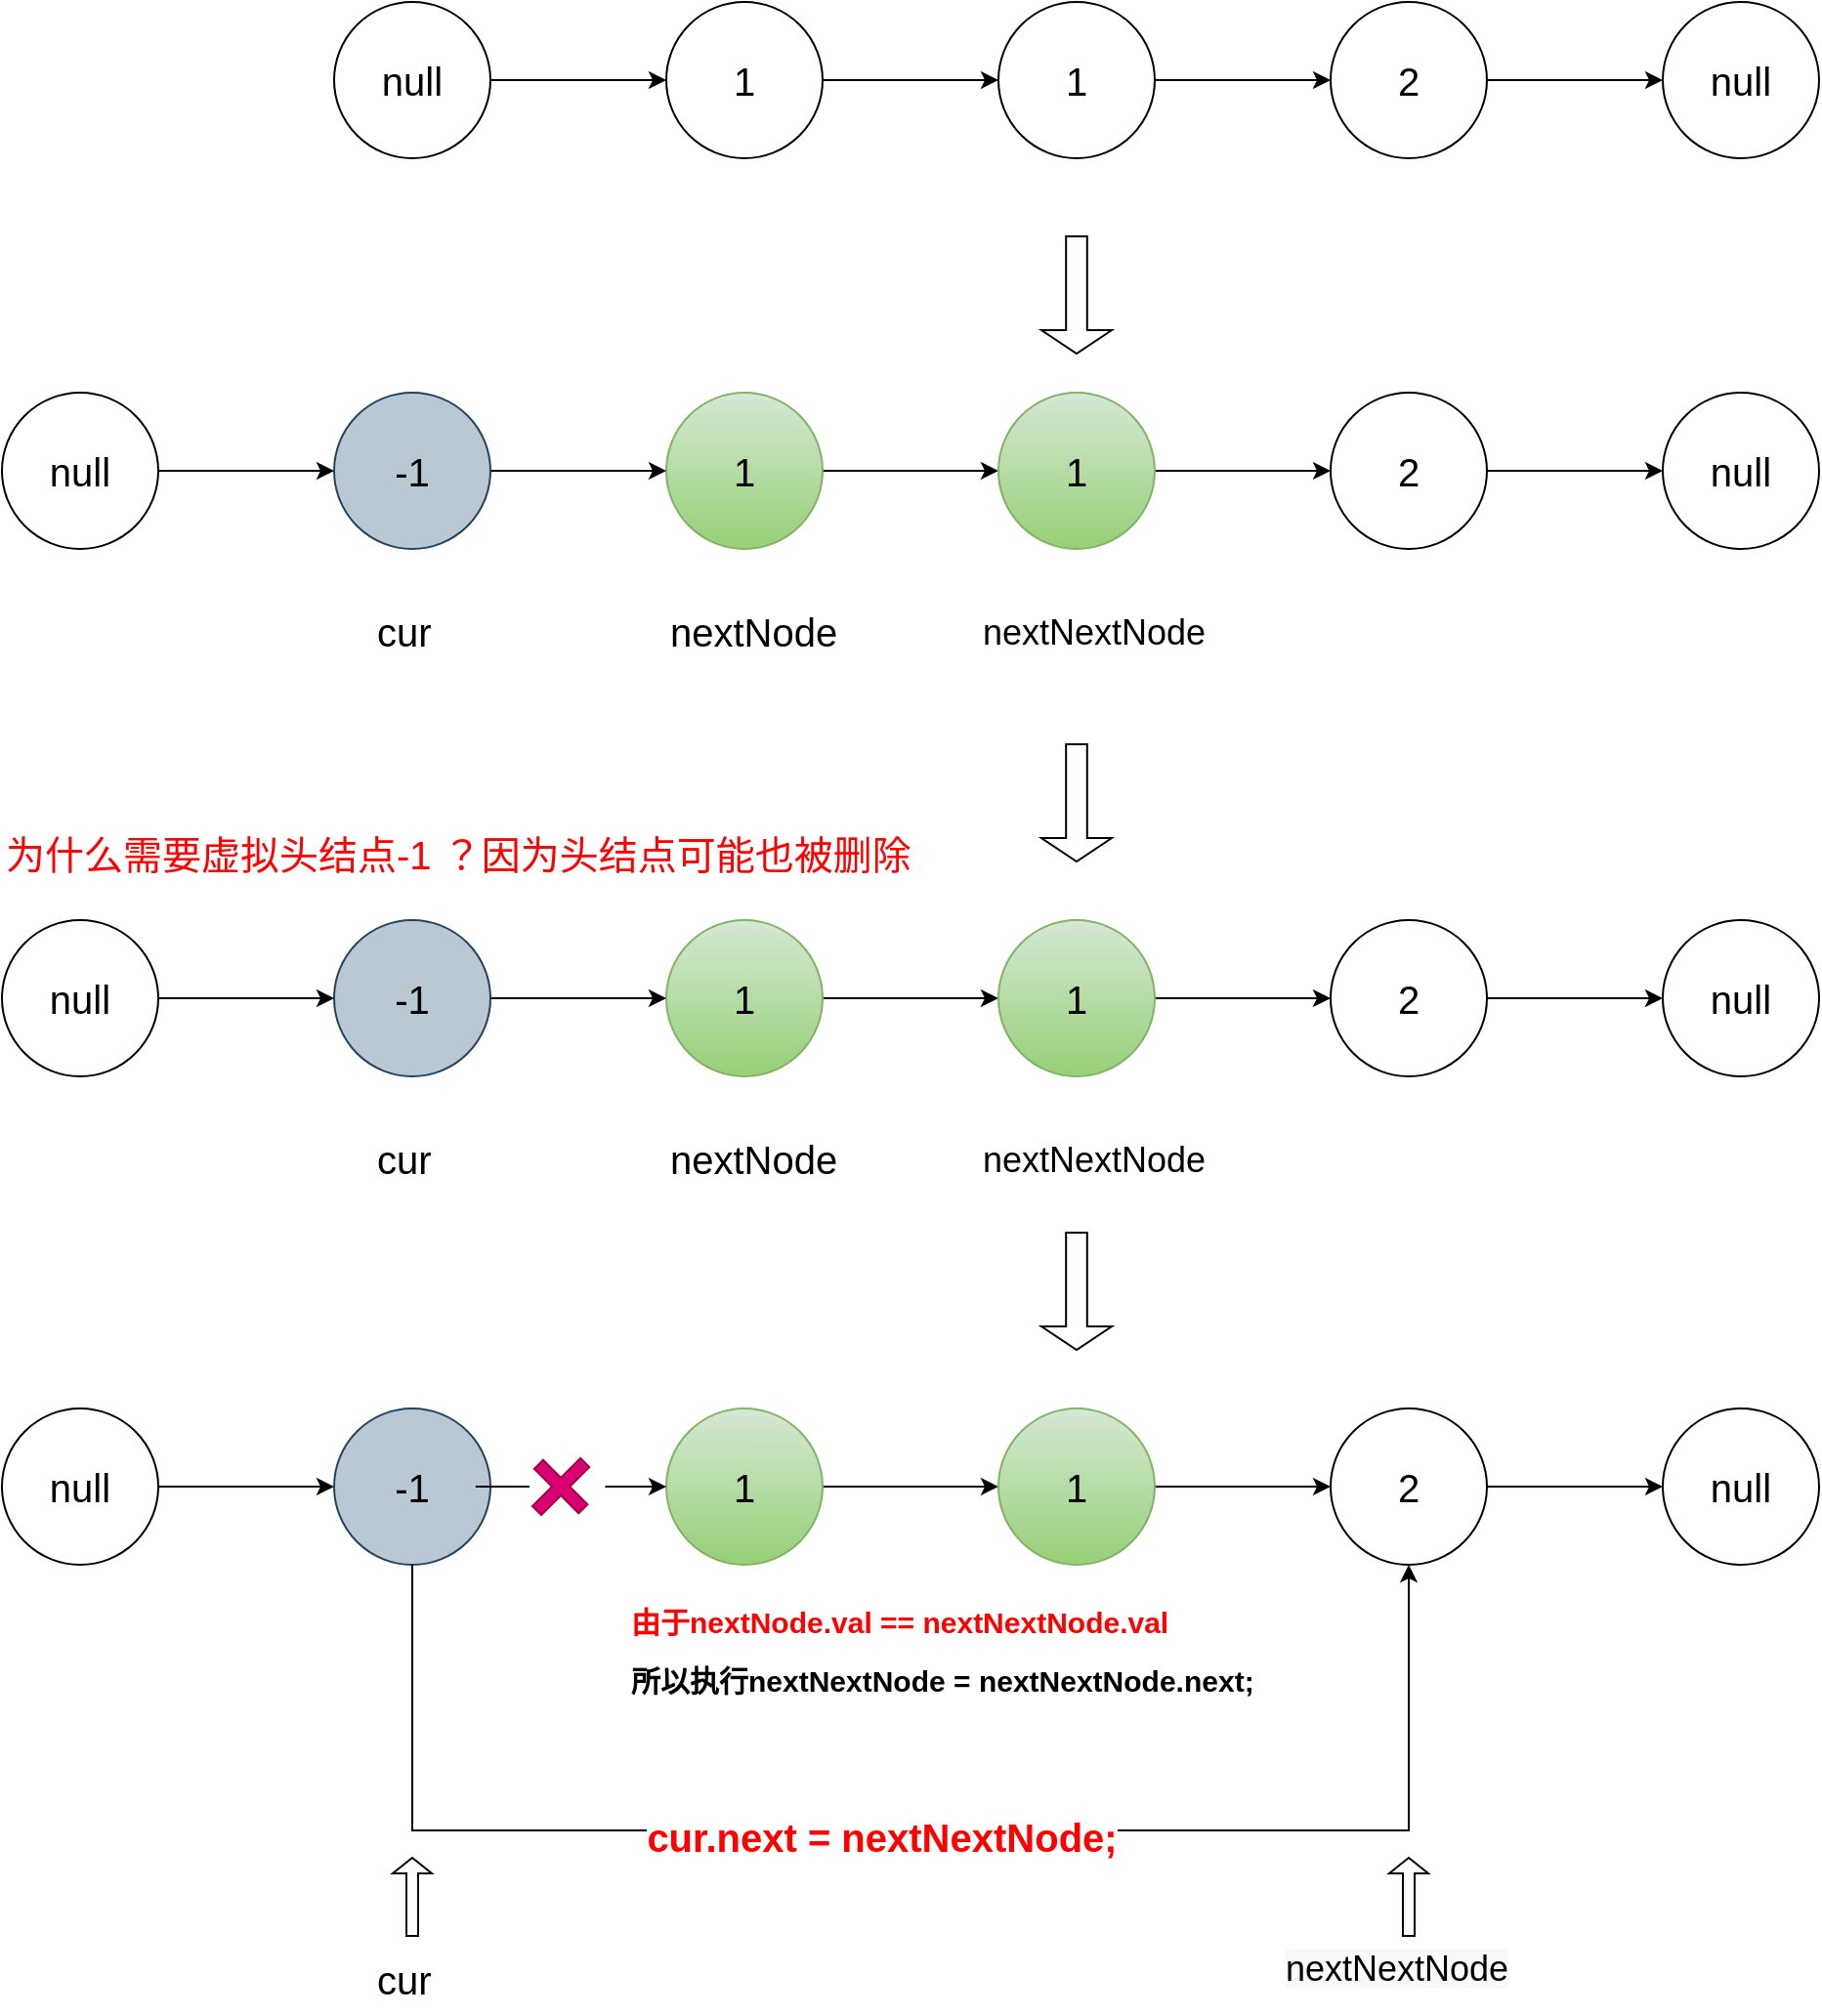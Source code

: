 <mxfile version="16.5.1" type="device"><diagram id="c6Ljbx1jR4-q-obHSzbx" name="第 1 页"><mxGraphModel dx="1929" dy="857" grid="1" gridSize="10" guides="1" tooltips="1" connect="1" arrows="1" fold="1" page="1" pageScale="1" pageWidth="827" pageHeight="1169" math="0" shadow="0"><root><mxCell id="0"/><mxCell id="1" parent="0"/><mxCell id="GvH6P6Ad7JUST9qgzB0j-6" style="edgeStyle=orthogonalEdgeStyle;rounded=0;orthogonalLoop=1;jettySize=auto;html=1;entryX=0;entryY=0.5;entryDx=0;entryDy=0;fontSize=20;" parent="1" source="GvH6P6Ad7JUST9qgzB0j-1" target="GvH6P6Ad7JUST9qgzB0j-3" edge="1"><mxGeometry relative="1" as="geometry"/></mxCell><mxCell id="GvH6P6Ad7JUST9qgzB0j-1" value="1" style="ellipse;whiteSpace=wrap;html=1;aspect=fixed;fontSize=20;" parent="1" vertex="1"><mxGeometry x="130" y="340" width="80" height="80" as="geometry"/></mxCell><mxCell id="GvH6P6Ad7JUST9qgzB0j-9" value="" style="edgeStyle=orthogonalEdgeStyle;rounded=0;orthogonalLoop=1;jettySize=auto;html=1;fontSize=20;" parent="1" source="GvH6P6Ad7JUST9qgzB0j-3" target="GvH6P6Ad7JUST9qgzB0j-4" edge="1"><mxGeometry relative="1" as="geometry"/></mxCell><mxCell id="GvH6P6Ad7JUST9qgzB0j-3" value="1" style="ellipse;whiteSpace=wrap;html=1;aspect=fixed;fontSize=20;" parent="1" vertex="1"><mxGeometry x="300" y="340" width="80" height="80" as="geometry"/></mxCell><mxCell id="GvH6P6Ad7JUST9qgzB0j-10" value="" style="edgeStyle=orthogonalEdgeStyle;rounded=0;orthogonalLoop=1;jettySize=auto;html=1;fontSize=20;" parent="1" source="GvH6P6Ad7JUST9qgzB0j-4" target="GvH6P6Ad7JUST9qgzB0j-5" edge="1"><mxGeometry relative="1" as="geometry"/></mxCell><mxCell id="GvH6P6Ad7JUST9qgzB0j-4" value="2" style="ellipse;whiteSpace=wrap;html=1;aspect=fixed;fontSize=20;" parent="1" vertex="1"><mxGeometry x="470" y="340" width="80" height="80" as="geometry"/></mxCell><mxCell id="GvH6P6Ad7JUST9qgzB0j-5" value="null" style="ellipse;whiteSpace=wrap;html=1;aspect=fixed;fontSize=20;" parent="1" vertex="1"><mxGeometry x="640" y="340" width="80" height="80" as="geometry"/></mxCell><mxCell id="GvH6P6Ad7JUST9qgzB0j-12" style="edgeStyle=orthogonalEdgeStyle;rounded=0;orthogonalLoop=1;jettySize=auto;html=1;entryX=0;entryY=0.5;entryDx=0;entryDy=0;fontSize=20;" parent="1" source="GvH6P6Ad7JUST9qgzB0j-13" target="GvH6P6Ad7JUST9qgzB0j-15" edge="1"><mxGeometry relative="1" as="geometry"/></mxCell><mxCell id="GvH6P6Ad7JUST9qgzB0j-13" value="1" style="ellipse;whiteSpace=wrap;html=1;aspect=fixed;fontSize=20;fillColor=#d5e8d4;gradientColor=#97d077;strokeColor=#82b366;" parent="1" vertex="1"><mxGeometry x="130" y="540" width="80" height="80" as="geometry"/></mxCell><mxCell id="GvH6P6Ad7JUST9qgzB0j-14" value="" style="edgeStyle=orthogonalEdgeStyle;rounded=0;orthogonalLoop=1;jettySize=auto;html=1;fontSize=20;" parent="1" source="GvH6P6Ad7JUST9qgzB0j-15" target="GvH6P6Ad7JUST9qgzB0j-17" edge="1"><mxGeometry relative="1" as="geometry"/></mxCell><mxCell id="GvH6P6Ad7JUST9qgzB0j-15" value="1" style="ellipse;whiteSpace=wrap;html=1;aspect=fixed;fontSize=20;fillColor=#d5e8d4;strokeColor=#82b366;gradientColor=#97d077;" parent="1" vertex="1"><mxGeometry x="300" y="540" width="80" height="80" as="geometry"/></mxCell><mxCell id="GvH6P6Ad7JUST9qgzB0j-16" value="" style="edgeStyle=orthogonalEdgeStyle;rounded=0;orthogonalLoop=1;jettySize=auto;html=1;fontSize=20;" parent="1" source="GvH6P6Ad7JUST9qgzB0j-17" target="GvH6P6Ad7JUST9qgzB0j-18" edge="1"><mxGeometry relative="1" as="geometry"/></mxCell><mxCell id="GvH6P6Ad7JUST9qgzB0j-17" value="2" style="ellipse;whiteSpace=wrap;html=1;aspect=fixed;fontSize=20;" parent="1" vertex="1"><mxGeometry x="470" y="540" width="80" height="80" as="geometry"/></mxCell><mxCell id="GvH6P6Ad7JUST9qgzB0j-18" value="null" style="ellipse;whiteSpace=wrap;html=1;aspect=fixed;fontSize=20;" parent="1" vertex="1"><mxGeometry x="640" y="540" width="80" height="80" as="geometry"/></mxCell><mxCell id="GvH6P6Ad7JUST9qgzB0j-22" value="" style="shape=singleArrow;direction=south;whiteSpace=wrap;html=1;fontSize=20;" parent="1" vertex="1"><mxGeometry x="322" y="460" width="36" height="60" as="geometry"/></mxCell><mxCell id="GvH6P6Ad7JUST9qgzB0j-26" value="" style="edgeStyle=orthogonalEdgeStyle;rounded=0;orthogonalLoop=1;jettySize=auto;html=1;fontSize=20;" parent="1" source="GvH6P6Ad7JUST9qgzB0j-25" target="GvH6P6Ad7JUST9qgzB0j-1" edge="1"><mxGeometry relative="1" as="geometry"/></mxCell><mxCell id="GvH6P6Ad7JUST9qgzB0j-25" value="null" style="ellipse;whiteSpace=wrap;html=1;aspect=fixed;fontSize=20;" parent="1" vertex="1"><mxGeometry x="-40" y="340" width="80" height="80" as="geometry"/></mxCell><mxCell id="GvH6P6Ad7JUST9qgzB0j-27" value="" style="edgeStyle=orthogonalEdgeStyle;rounded=0;orthogonalLoop=1;jettySize=auto;html=1;fontSize=20;" parent="1" source="GvH6P6Ad7JUST9qgzB0j-28" edge="1"><mxGeometry relative="1" as="geometry"><mxPoint x="130" y="580" as="targetPoint"/></mxGeometry></mxCell><mxCell id="GvH6P6Ad7JUST9qgzB0j-28" value="-1" style="ellipse;whiteSpace=wrap;html=1;aspect=fixed;fontSize=20;fillColor=#bac8d3;strokeColor=#23445d;" parent="1" vertex="1"><mxGeometry x="-40" y="540" width="80" height="80" as="geometry"/></mxCell><mxCell id="S1pW-apco-6yBGCxsLZE-2" value="" style="edgeStyle=orthogonalEdgeStyle;rounded=0;orthogonalLoop=1;jettySize=auto;html=1;" edge="1" parent="1" source="S1pW-apco-6yBGCxsLZE-1" target="GvH6P6Ad7JUST9qgzB0j-28"><mxGeometry relative="1" as="geometry"/></mxCell><mxCell id="S1pW-apco-6yBGCxsLZE-1" value="null" style="ellipse;whiteSpace=wrap;html=1;aspect=fixed;fontSize=20;" vertex="1" parent="1"><mxGeometry x="-210" y="540" width="80" height="80" as="geometry"/></mxCell><mxCell id="S1pW-apco-6yBGCxsLZE-3" value="&lt;span&gt;&lt;div class=&quot;ql-code-block ql-long-66405214 ql-direction-ltr ql-authorBlock-66405214&quot; style=&quot;line-height: 100%&quot;&gt;&lt;span class=&quot;ql-token hljs-variable&quot;&gt;&lt;font style=&quot;font-size: 20px&quot;&gt;cur&lt;/font&gt;&lt;/span&gt; &lt;/div&gt;&lt;/span&gt;" style="text;whiteSpace=wrap;html=1;" vertex="1" parent="1"><mxGeometry x="-20" y="650" width="40" height="30" as="geometry"/></mxCell><mxCell id="S1pW-apco-6yBGCxsLZE-4" value="&lt;span&gt;&lt;div class=&quot;ql-code-block ql-long-66405214 ql-direction-ltr ql-authorBlock-66405214&quot; style=&quot;line-height: 100%&quot;&gt;&lt;span class=&quot;ql-token hljs-variable&quot;&gt;&lt;font style=&quot;font-size: 20px&quot;&gt;nextNode&lt;/font&gt;&lt;/span&gt;&lt;/div&gt;&lt;/span&gt;" style="text;whiteSpace=wrap;html=1;" vertex="1" parent="1"><mxGeometry x="130" y="650" width="90" height="30" as="geometry"/></mxCell><mxCell id="S1pW-apco-6yBGCxsLZE-7" value="&lt;span&gt;&lt;div class=&quot;ql-code-block ql-long-66405214 ql-direction-ltr ql-authorBlock-66405214&quot; style=&quot;line-height: 100%&quot;&gt;&lt;span class=&quot;ql-token hljs-variable&quot;&gt;&lt;font style=&quot;font-size: 18px&quot;&gt;nextNextNode&lt;/font&gt;&lt;/span&gt;&lt;/div&gt;&lt;/span&gt;" style="text;whiteSpace=wrap;html=1;" vertex="1" parent="1"><mxGeometry x="290" y="650" width="90" height="30" as="geometry"/></mxCell><mxCell id="S1pW-apco-6yBGCxsLZE-23" style="edgeStyle=orthogonalEdgeStyle;rounded=0;orthogonalLoop=1;jettySize=auto;html=1;entryX=0;entryY=0.5;entryDx=0;entryDy=0;fontSize=20;" edge="1" parent="1" source="S1pW-apco-6yBGCxsLZE-24" target="S1pW-apco-6yBGCxsLZE-26"><mxGeometry relative="1" as="geometry"/></mxCell><mxCell id="S1pW-apco-6yBGCxsLZE-24" value="1" style="ellipse;whiteSpace=wrap;html=1;aspect=fixed;fontSize=20;fillColor=#d5e8d4;gradientColor=#97d077;strokeColor=#82b366;" vertex="1" parent="1"><mxGeometry x="130" y="810" width="80" height="80" as="geometry"/></mxCell><mxCell id="S1pW-apco-6yBGCxsLZE-25" value="" style="edgeStyle=orthogonalEdgeStyle;rounded=0;orthogonalLoop=1;jettySize=auto;html=1;fontSize=20;" edge="1" parent="1" source="S1pW-apco-6yBGCxsLZE-26" target="S1pW-apco-6yBGCxsLZE-28"><mxGeometry relative="1" as="geometry"/></mxCell><mxCell id="S1pW-apco-6yBGCxsLZE-26" value="1" style="ellipse;whiteSpace=wrap;html=1;aspect=fixed;fontSize=20;fillColor=#d5e8d4;strokeColor=#82b366;gradientColor=#97d077;" vertex="1" parent="1"><mxGeometry x="300" y="810" width="80" height="80" as="geometry"/></mxCell><mxCell id="S1pW-apco-6yBGCxsLZE-27" value="" style="edgeStyle=orthogonalEdgeStyle;rounded=0;orthogonalLoop=1;jettySize=auto;html=1;fontSize=20;" edge="1" parent="1" source="S1pW-apco-6yBGCxsLZE-28" target="S1pW-apco-6yBGCxsLZE-29"><mxGeometry relative="1" as="geometry"/></mxCell><mxCell id="S1pW-apco-6yBGCxsLZE-28" value="2" style="ellipse;whiteSpace=wrap;html=1;aspect=fixed;fontSize=20;" vertex="1" parent="1"><mxGeometry x="470" y="810" width="80" height="80" as="geometry"/></mxCell><mxCell id="S1pW-apco-6yBGCxsLZE-29" value="null" style="ellipse;whiteSpace=wrap;html=1;aspect=fixed;fontSize=20;" vertex="1" parent="1"><mxGeometry x="640" y="810" width="80" height="80" as="geometry"/></mxCell><mxCell id="S1pW-apco-6yBGCxsLZE-30" value="" style="edgeStyle=orthogonalEdgeStyle;rounded=0;orthogonalLoop=1;jettySize=auto;html=1;fontSize=20;" edge="1" parent="1" source="S1pW-apco-6yBGCxsLZE-31"><mxGeometry relative="1" as="geometry"><mxPoint x="130" y="850" as="targetPoint"/></mxGeometry></mxCell><mxCell id="S1pW-apco-6yBGCxsLZE-31" value="-1" style="ellipse;whiteSpace=wrap;html=1;aspect=fixed;fontSize=20;fillColor=#bac8d3;strokeColor=#23445d;" vertex="1" parent="1"><mxGeometry x="-40" y="810" width="80" height="80" as="geometry"/></mxCell><mxCell id="S1pW-apco-6yBGCxsLZE-32" value="" style="edgeStyle=orthogonalEdgeStyle;rounded=0;orthogonalLoop=1;jettySize=auto;html=1;" edge="1" parent="1" source="S1pW-apco-6yBGCxsLZE-33" target="S1pW-apco-6yBGCxsLZE-31"><mxGeometry relative="1" as="geometry"/></mxCell><mxCell id="S1pW-apco-6yBGCxsLZE-33" value="null" style="ellipse;whiteSpace=wrap;html=1;aspect=fixed;fontSize=20;" vertex="1" parent="1"><mxGeometry x="-210" y="810" width="80" height="80" as="geometry"/></mxCell><mxCell id="S1pW-apco-6yBGCxsLZE-34" value="&lt;span&gt;&lt;div class=&quot;ql-code-block ql-long-66405214 ql-direction-ltr ql-authorBlock-66405214&quot; style=&quot;line-height: 100%&quot;&gt;&lt;span class=&quot;ql-token hljs-variable&quot;&gt;&lt;font style=&quot;font-size: 20px&quot;&gt;cur&lt;/font&gt;&lt;/span&gt; &lt;/div&gt;&lt;/span&gt;" style="text;whiteSpace=wrap;html=1;" vertex="1" parent="1"><mxGeometry x="-20" y="920" width="40" height="30" as="geometry"/></mxCell><mxCell id="S1pW-apco-6yBGCxsLZE-35" value="&lt;span&gt;&lt;div class=&quot;ql-code-block ql-long-66405214 ql-direction-ltr ql-authorBlock-66405214&quot; style=&quot;line-height: 100%&quot;&gt;&lt;span class=&quot;ql-token hljs-variable&quot;&gt;&lt;font style=&quot;font-size: 20px&quot;&gt;nextNode&lt;/font&gt;&lt;/span&gt;&lt;/div&gt;&lt;/span&gt;" style="text;whiteSpace=wrap;html=1;" vertex="1" parent="1"><mxGeometry x="130" y="920" width="90" height="30" as="geometry"/></mxCell><mxCell id="S1pW-apco-6yBGCxsLZE-36" value="&lt;span&gt;&lt;div class=&quot;ql-code-block ql-long-66405214 ql-direction-ltr ql-authorBlock-66405214&quot; style=&quot;line-height: 100%&quot;&gt;&lt;span class=&quot;ql-token hljs-variable&quot;&gt;&lt;font style=&quot;font-size: 18px&quot;&gt;nextNextNode&lt;/font&gt;&lt;/span&gt;&lt;/div&gt;&lt;/span&gt;" style="text;whiteSpace=wrap;html=1;" vertex="1" parent="1"><mxGeometry x="290" y="920" width="90" height="30" as="geometry"/></mxCell><mxCell id="S1pW-apco-6yBGCxsLZE-37" value="" style="shape=singleArrow;direction=south;whiteSpace=wrap;html=1;fontSize=20;" vertex="1" parent="1"><mxGeometry x="322" y="720" width="36" height="60" as="geometry"/></mxCell><mxCell id="S1pW-apco-6yBGCxsLZE-39" value="&lt;span style=&quot;font-size: 20px&quot;&gt;&lt;div class=&quot;ql-code-block ql-long-66405214 ql-direction-ltr ql-authorBlock-66405214&quot; style=&quot;line-height: 100%&quot;&gt;&lt;font color=&quot;#ff0000&quot;&gt;为什么需要虚拟头结点-1 ？因为头结点可能也被删除&lt;/font&gt;&lt;/div&gt;&lt;/span&gt;" style="text;whiteSpace=wrap;html=1;" vertex="1" parent="1"><mxGeometry x="-210" y="760" width="480" height="30" as="geometry"/></mxCell><mxCell id="S1pW-apco-6yBGCxsLZE-40" style="edgeStyle=orthogonalEdgeStyle;rounded=0;orthogonalLoop=1;jettySize=auto;html=1;entryX=0;entryY=0.5;entryDx=0;entryDy=0;fontSize=20;" edge="1" parent="1" source="S1pW-apco-6yBGCxsLZE-41" target="S1pW-apco-6yBGCxsLZE-43"><mxGeometry relative="1" as="geometry"/></mxCell><mxCell id="S1pW-apco-6yBGCxsLZE-41" value="1" style="ellipse;whiteSpace=wrap;html=1;aspect=fixed;fontSize=20;fillColor=#d5e8d4;gradientColor=#97d077;strokeColor=#82b366;" vertex="1" parent="1"><mxGeometry x="130" y="1060" width="80" height="80" as="geometry"/></mxCell><mxCell id="S1pW-apco-6yBGCxsLZE-42" value="" style="edgeStyle=orthogonalEdgeStyle;rounded=0;orthogonalLoop=1;jettySize=auto;html=1;fontSize=20;" edge="1" parent="1" source="S1pW-apco-6yBGCxsLZE-43" target="S1pW-apco-6yBGCxsLZE-45"><mxGeometry relative="1" as="geometry"/></mxCell><mxCell id="S1pW-apco-6yBGCxsLZE-43" value="1" style="ellipse;whiteSpace=wrap;html=1;aspect=fixed;fontSize=20;fillColor=#d5e8d4;strokeColor=#82b366;gradientColor=#97d077;" vertex="1" parent="1"><mxGeometry x="300" y="1060" width="80" height="80" as="geometry"/></mxCell><mxCell id="S1pW-apco-6yBGCxsLZE-44" value="" style="edgeStyle=orthogonalEdgeStyle;rounded=0;orthogonalLoop=1;jettySize=auto;html=1;fontSize=20;" edge="1" parent="1" source="S1pW-apco-6yBGCxsLZE-45" target="S1pW-apco-6yBGCxsLZE-46"><mxGeometry relative="1" as="geometry"/></mxCell><mxCell id="S1pW-apco-6yBGCxsLZE-45" value="2" style="ellipse;whiteSpace=wrap;html=1;aspect=fixed;fontSize=20;" vertex="1" parent="1"><mxGeometry x="470" y="1060" width="80" height="80" as="geometry"/></mxCell><mxCell id="S1pW-apco-6yBGCxsLZE-46" value="null" style="ellipse;whiteSpace=wrap;html=1;aspect=fixed;fontSize=20;" vertex="1" parent="1"><mxGeometry x="640" y="1060" width="80" height="80" as="geometry"/></mxCell><mxCell id="S1pW-apco-6yBGCxsLZE-47" value="" style="edgeStyle=orthogonalEdgeStyle;rounded=0;orthogonalLoop=1;jettySize=auto;html=1;fontSize=20;startArrow=none;" edge="1" parent="1" source="S1pW-apco-6yBGCxsLZE-58"><mxGeometry relative="1" as="geometry"><mxPoint x="130" y="1100" as="targetPoint"/></mxGeometry></mxCell><mxCell id="S1pW-apco-6yBGCxsLZE-48" value="-1" style="ellipse;whiteSpace=wrap;html=1;aspect=fixed;fontSize=20;fillColor=#bac8d3;strokeColor=#23445d;" vertex="1" parent="1"><mxGeometry x="-40" y="1060" width="80" height="80" as="geometry"/></mxCell><mxCell id="S1pW-apco-6yBGCxsLZE-49" value="" style="edgeStyle=orthogonalEdgeStyle;rounded=0;orthogonalLoop=1;jettySize=auto;html=1;" edge="1" parent="1" source="S1pW-apco-6yBGCxsLZE-50" target="S1pW-apco-6yBGCxsLZE-48"><mxGeometry relative="1" as="geometry"/></mxCell><mxCell id="S1pW-apco-6yBGCxsLZE-50" value="null" style="ellipse;whiteSpace=wrap;html=1;aspect=fixed;fontSize=20;" vertex="1" parent="1"><mxGeometry x="-210" y="1060" width="80" height="80" as="geometry"/></mxCell><mxCell id="S1pW-apco-6yBGCxsLZE-60" style="edgeStyle=orthogonalEdgeStyle;rounded=0;orthogonalLoop=1;jettySize=auto;html=1;entryX=0.5;entryY=1;entryDx=0;entryDy=0;fontSize=15;fontColor=#FF0000;exitX=0.5;exitY=1;exitDx=0;exitDy=0;" edge="1" parent="1" source="S1pW-apco-6yBGCxsLZE-48" target="S1pW-apco-6yBGCxsLZE-45"><mxGeometry relative="1" as="geometry"><Array as="points"><mxPoint y="1276"/><mxPoint x="510" y="1276"/></Array></mxGeometry></mxCell><mxCell id="S1pW-apco-6yBGCxsLZE-62" value="&lt;span style=&quot;font-size: 20px;&quot;&gt;&lt;div class=&quot;ql-code-block ql-long-66405214 ql-direction-ltr ql-authorBlock-66405214&quot; style=&quot;line-height: 100%; font-size: 20px;&quot;&gt;cur.next = nextNextNode;&lt;/div&gt;&lt;/span&gt;" style="edgeLabel;html=1;align=center;verticalAlign=middle;resizable=0;points=[];fontSize=20;fontColor=#FF0000;fontStyle=1" vertex="1" connectable="0" parent="S1pW-apco-6yBGCxsLZE-60"><mxGeometry x="-0.056" y="-3" relative="1" as="geometry"><mxPoint x="7" as="offset"/></mxGeometry></mxCell><mxCell id="S1pW-apco-6yBGCxsLZE-51" value="&lt;span&gt;&lt;div class=&quot;ql-code-block ql-long-66405214 ql-direction-ltr ql-authorBlock-66405214&quot; style=&quot;line-height: 100%&quot;&gt;&lt;span class=&quot;ql-token hljs-variable&quot;&gt;&lt;font style=&quot;font-size: 20px&quot;&gt;cur&lt;/font&gt;&lt;/span&gt; &lt;/div&gt;&lt;/span&gt;" style="text;whiteSpace=wrap;html=1;" vertex="1" parent="1"><mxGeometry x="-20" y="1340" width="40" height="30" as="geometry"/></mxCell><mxCell id="S1pW-apco-6yBGCxsLZE-52" value="&lt;span&gt;&lt;div class=&quot;ql-code-block ql-long-66405214 ql-direction-ltr ql-authorBlock-66405214&quot; style=&quot;line-height: 100% ; font-size: 15px&quot;&gt;&lt;span&gt;&lt;b&gt;&lt;div class=&quot;ql-code-block ql-long-66405214 ql-direction-ltr ql-authorBlock-66405214&quot; style=&quot;line-height: 100%&quot;&gt;&lt;font style=&quot;font-size: 15px&quot; color=&quot;#ff0000&quot;&gt;由于nextNode.val == nextNextNode.val&lt;/font&gt;&lt;/div&gt;&lt;div class=&quot;ql-code-block ql-long-66405214 ql-direction-ltr ql-authorBlock-66405214&quot; style=&quot;line-height: 100%&quot;&gt;&lt;font style=&quot;font-size: 15px&quot; color=&quot;#ff0000&quot;&gt;&lt;br&gt;&lt;/font&gt;&lt;/div&gt;&lt;div class=&quot;ql-code-block ql-long-66405214 ql-direction-ltr ql-authorBlock-66405214&quot; style=&quot;line-height: 100%&quot;&gt;&lt;span&gt;&lt;div class=&quot;ql-code-block ql-long-66405214 ql-direction-ltr ql-authorBlock-66405214&quot; style=&quot;line-height: 100%&quot;&gt;&lt;font style=&quot;font-size: 15px&quot;&gt;所以执行nextNextNode = nextNextNode.next;&lt;/font&gt;&lt;/div&gt;&lt;/span&gt;&lt;/div&gt;&lt;/b&gt;&lt;/span&gt;&lt;/div&gt;&lt;/span&gt;" style="text;whiteSpace=wrap;html=1;" vertex="1" parent="1"><mxGeometry x="110" y="1154.5" width="330" height="61" as="geometry"/></mxCell><mxCell id="S1pW-apco-6yBGCxsLZE-54" value="" style="shape=singleArrow;direction=south;whiteSpace=wrap;html=1;fontSize=20;" vertex="1" parent="1"><mxGeometry x="322" y="970" width="36" height="60" as="geometry"/></mxCell><mxCell id="S1pW-apco-6yBGCxsLZE-55" value="&lt;span style=&quot;color: rgb(0, 0, 0); font-family: helvetica; font-size: 18px; font-style: normal; font-weight: 400; letter-spacing: normal; text-align: left; text-indent: 0px; text-transform: none; word-spacing: 0px; background-color: rgb(248, 249, 250); display: inline; float: none;&quot;&gt;nextNextNode&lt;/span&gt;" style="text;whiteSpace=wrap;html=1;fontSize=18;fontColor=#FF0000;" vertex="1" parent="1"><mxGeometry x="445" y="1330" width="130" height="40" as="geometry"/></mxCell><mxCell id="S1pW-apco-6yBGCxsLZE-57" value="" style="shape=singleArrow;direction=north;whiteSpace=wrap;html=1;fontSize=15;fontColor=#FF0000;" vertex="1" parent="1"><mxGeometry x="500" y="1290" width="20" height="40" as="geometry"/></mxCell><mxCell id="S1pW-apco-6yBGCxsLZE-58" value="" style="shape=cross;whiteSpace=wrap;html=1;fontSize=20;rotation=45;fillColor=#d80073;strokeColor=#A50040;fontColor=#ffffff;" vertex="1" parent="1"><mxGeometry x="60" y="1082.6" width="32.11" height="34.8" as="geometry"/></mxCell><mxCell id="S1pW-apco-6yBGCxsLZE-59" value="" style="edgeStyle=orthogonalEdgeStyle;rounded=0;orthogonalLoop=1;jettySize=auto;html=1;fontSize=20;endArrow=none;" edge="1" parent="1" source="S1pW-apco-6yBGCxsLZE-48" target="S1pW-apco-6yBGCxsLZE-58"><mxGeometry relative="1" as="geometry"><mxPoint x="130" y="1100" as="targetPoint"/><mxPoint x="40" y="1100" as="sourcePoint"/></mxGeometry></mxCell><mxCell id="S1pW-apco-6yBGCxsLZE-61" value="" style="shape=singleArrow;direction=north;whiteSpace=wrap;html=1;fontSize=15;fontColor=#FF0000;" vertex="1" parent="1"><mxGeometry x="-10" y="1290" width="20" height="40" as="geometry"/></mxCell></root></mxGraphModel></diagram></mxfile>